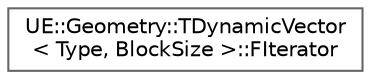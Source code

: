 digraph "Graphical Class Hierarchy"
{
 // INTERACTIVE_SVG=YES
 // LATEX_PDF_SIZE
  bgcolor="transparent";
  edge [fontname=Helvetica,fontsize=10,labelfontname=Helvetica,labelfontsize=10];
  node [fontname=Helvetica,fontsize=10,shape=box,height=0.2,width=0.4];
  rankdir="LR";
  Node0 [id="Node000000",label="UE::Geometry::TDynamicVector\l\< Type, BlockSize \>::FIterator",height=0.2,width=0.4,color="grey40", fillcolor="white", style="filled",URL="$d8/d0b/classUE_1_1Geometry_1_1TDynamicVector_1_1FIterator.html",tooltip=" "];
}
